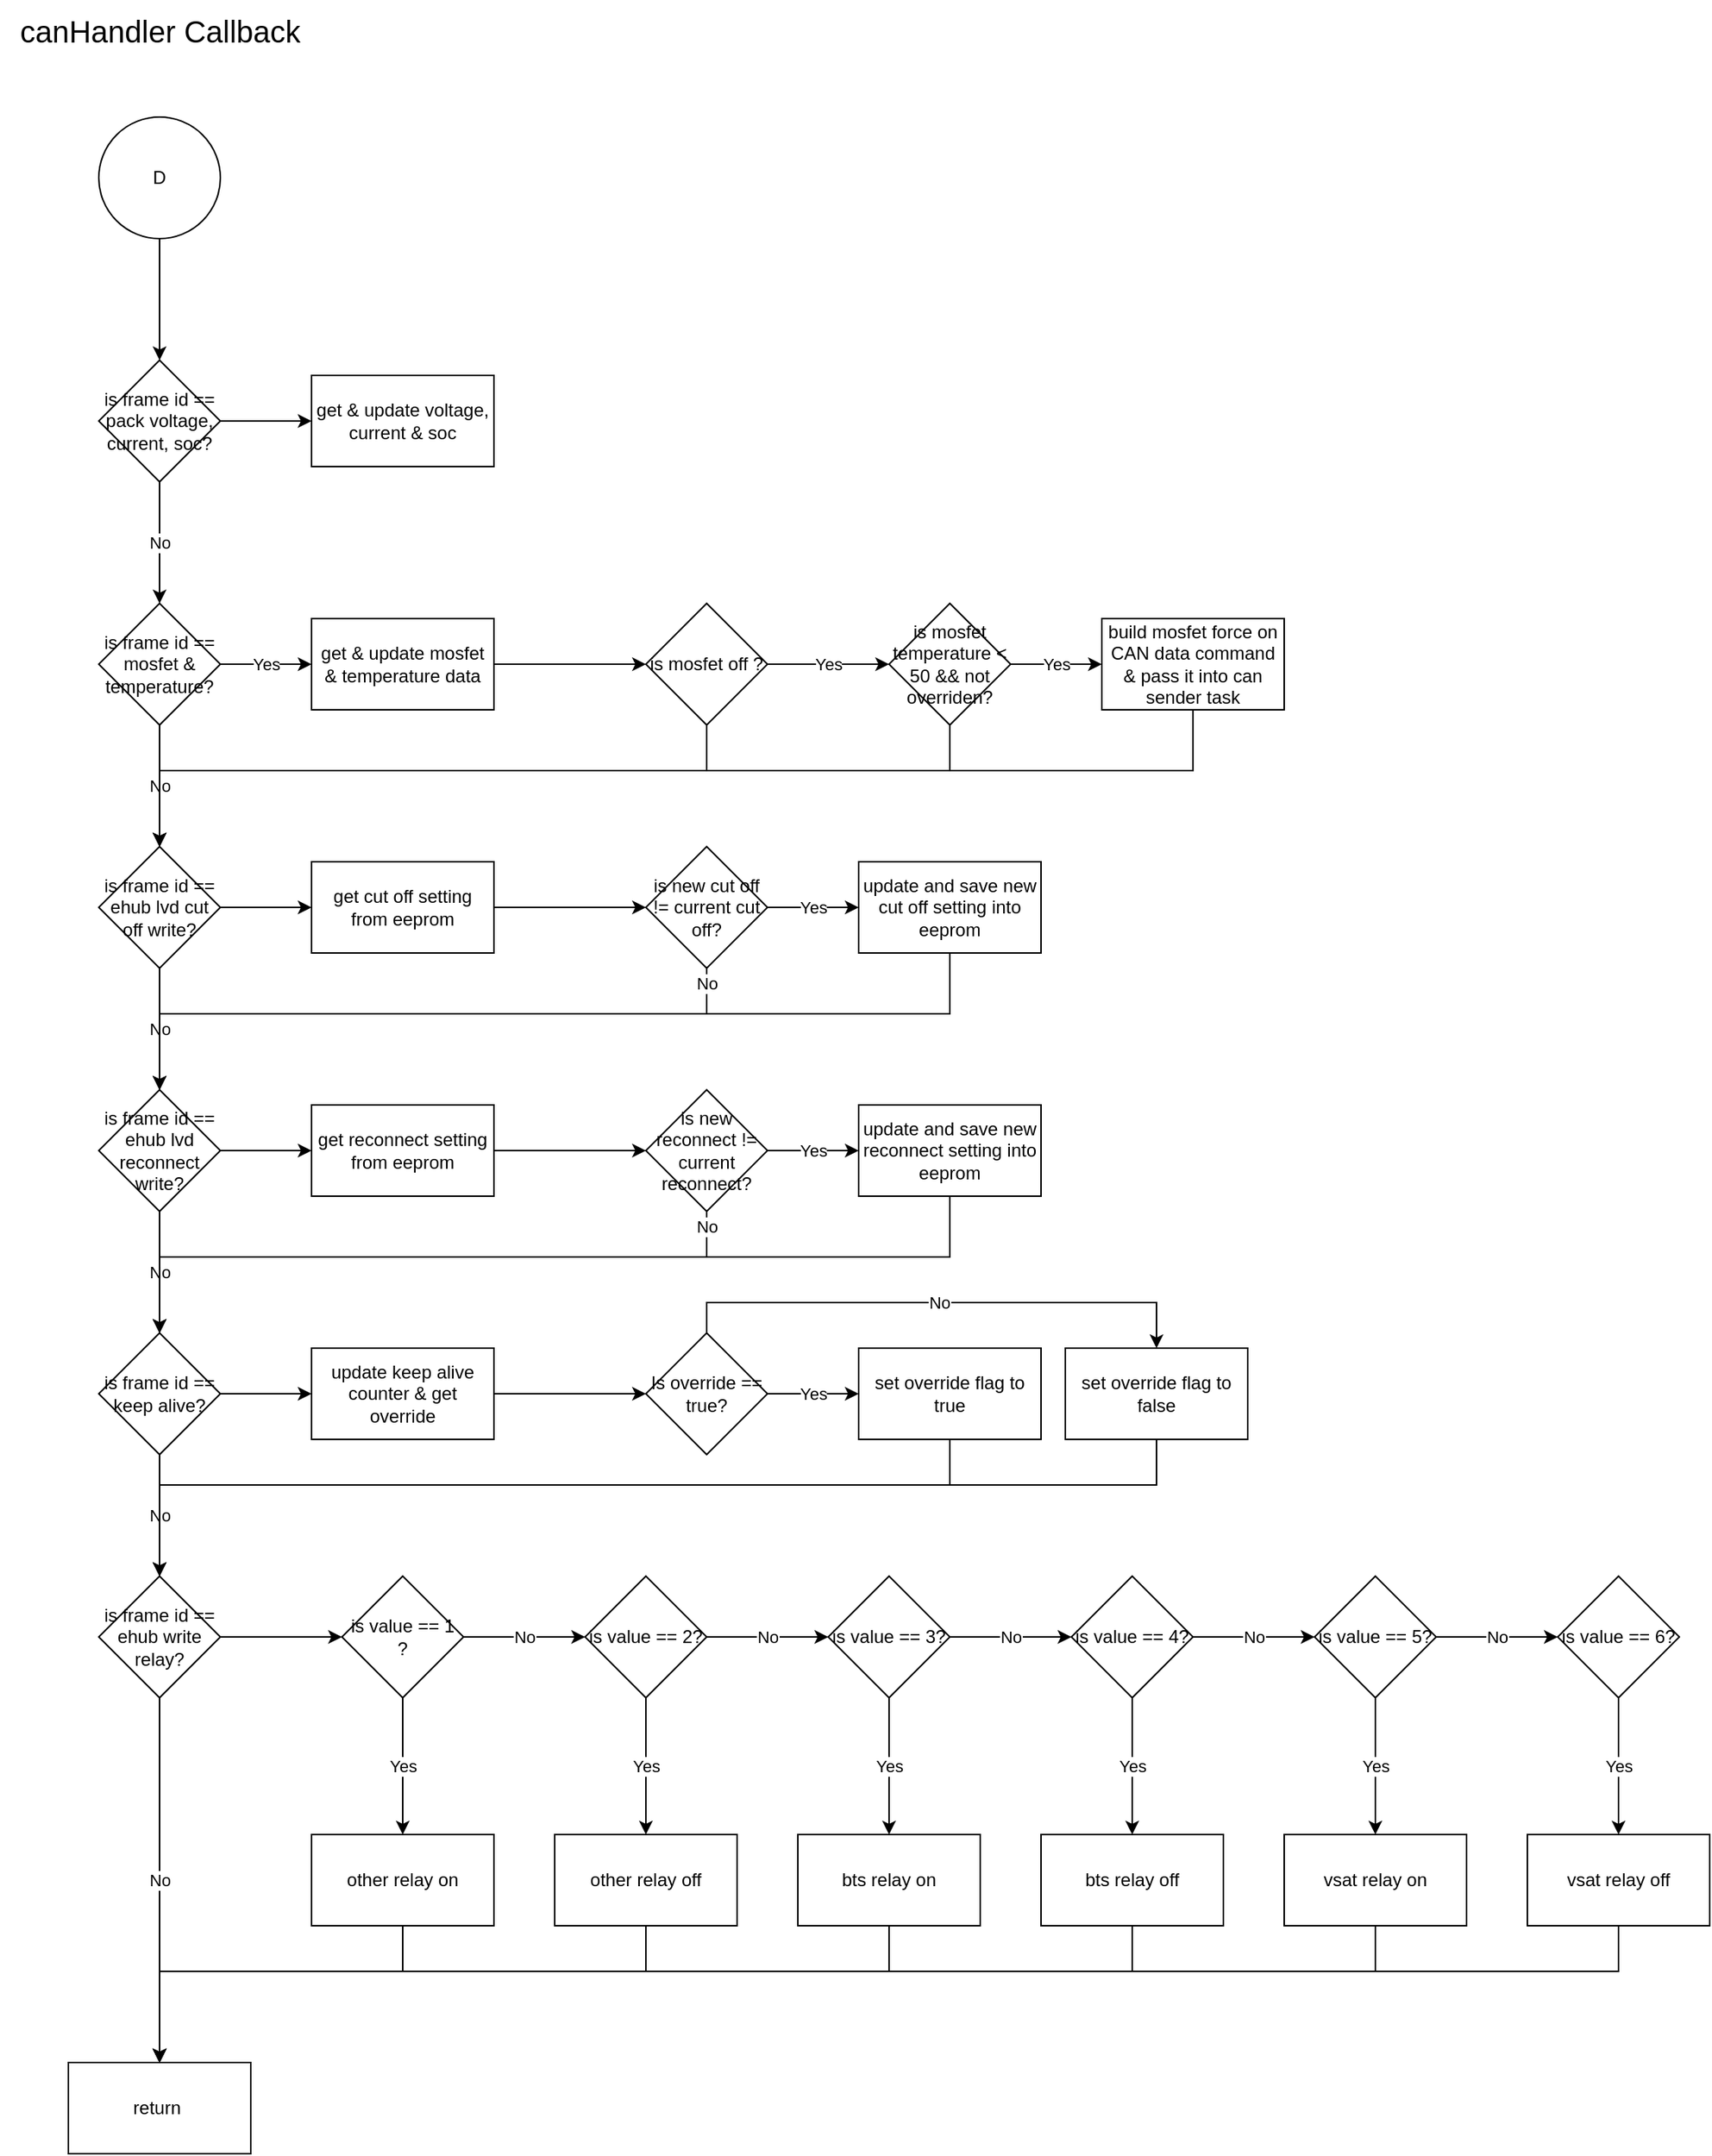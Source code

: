 <mxfile version="21.5.0" type="github">
  <diagram id="C5RBs43oDa-KdzZeNtuy" name="Page-1">
    <mxGraphModel dx="1434" dy="796" grid="1" gridSize="10" guides="1" tooltips="1" connect="1" arrows="1" fold="1" page="1" pageScale="1" pageWidth="827" pageHeight="1169" math="0" shadow="0">
      <root>
        <mxCell id="WIyWlLk6GJQsqaUBKTNV-0" />
        <mxCell id="WIyWlLk6GJQsqaUBKTNV-1" parent="WIyWlLk6GJQsqaUBKTNV-0" />
        <mxCell id="vYt4ddjFMfc2RvCqjBEX-1" value="canHandler Callback" style="text;html=1;align=center;verticalAlign=middle;resizable=0;points=[];autosize=1;strokeColor=none;fillColor=none;fontSize=20;" vertex="1" parent="WIyWlLk6GJQsqaUBKTNV-1">
          <mxGeometry x="309" y="3" width="210" height="40" as="geometry" />
        </mxCell>
        <mxCell id="vYt4ddjFMfc2RvCqjBEX-4" value="" style="edgeStyle=orthogonalEdgeStyle;rounded=0;orthogonalLoop=1;jettySize=auto;html=1;" edge="1" parent="WIyWlLk6GJQsqaUBKTNV-1" source="vYt4ddjFMfc2RvCqjBEX-2" target="vYt4ddjFMfc2RvCqjBEX-3">
          <mxGeometry relative="1" as="geometry" />
        </mxCell>
        <mxCell id="vYt4ddjFMfc2RvCqjBEX-2" value="D" style="ellipse;whiteSpace=wrap;html=1;aspect=fixed;" vertex="1" parent="WIyWlLk6GJQsqaUBKTNV-1">
          <mxGeometry x="374" y="80" width="80" height="80" as="geometry" />
        </mxCell>
        <mxCell id="vYt4ddjFMfc2RvCqjBEX-6" value="No" style="edgeStyle=orthogonalEdgeStyle;rounded=0;orthogonalLoop=1;jettySize=auto;html=1;" edge="1" parent="WIyWlLk6GJQsqaUBKTNV-1" source="vYt4ddjFMfc2RvCqjBEX-3" target="vYt4ddjFMfc2RvCqjBEX-5">
          <mxGeometry relative="1" as="geometry" />
        </mxCell>
        <mxCell id="vYt4ddjFMfc2RvCqjBEX-19" value="" style="edgeStyle=orthogonalEdgeStyle;rounded=0;orthogonalLoop=1;jettySize=auto;html=1;" edge="1" parent="WIyWlLk6GJQsqaUBKTNV-1" source="vYt4ddjFMfc2RvCqjBEX-3" target="vYt4ddjFMfc2RvCqjBEX-18">
          <mxGeometry relative="1" as="geometry" />
        </mxCell>
        <mxCell id="vYt4ddjFMfc2RvCqjBEX-3" value="is frame id == pack voltage, current, soc?" style="rhombus;whiteSpace=wrap;html=1;" vertex="1" parent="WIyWlLk6GJQsqaUBKTNV-1">
          <mxGeometry x="374" y="240" width="80" height="80" as="geometry" />
        </mxCell>
        <mxCell id="vYt4ddjFMfc2RvCqjBEX-8" value="No" style="edgeStyle=orthogonalEdgeStyle;rounded=0;orthogonalLoop=1;jettySize=auto;html=1;" edge="1" parent="WIyWlLk6GJQsqaUBKTNV-1" source="vYt4ddjFMfc2RvCqjBEX-5" target="vYt4ddjFMfc2RvCqjBEX-7">
          <mxGeometry relative="1" as="geometry" />
        </mxCell>
        <mxCell id="vYt4ddjFMfc2RvCqjBEX-25" value="Yes" style="edgeStyle=orthogonalEdgeStyle;rounded=0;orthogonalLoop=1;jettySize=auto;html=1;" edge="1" parent="WIyWlLk6GJQsqaUBKTNV-1" source="vYt4ddjFMfc2RvCqjBEX-5" target="vYt4ddjFMfc2RvCqjBEX-24">
          <mxGeometry relative="1" as="geometry" />
        </mxCell>
        <mxCell id="vYt4ddjFMfc2RvCqjBEX-5" value="is frame id == mosfet &amp;amp; temperature?" style="rhombus;whiteSpace=wrap;html=1;" vertex="1" parent="WIyWlLk6GJQsqaUBKTNV-1">
          <mxGeometry x="374" y="400" width="80" height="80" as="geometry" />
        </mxCell>
        <mxCell id="vYt4ddjFMfc2RvCqjBEX-10" value="No" style="edgeStyle=orthogonalEdgeStyle;rounded=0;orthogonalLoop=1;jettySize=auto;html=1;" edge="1" parent="WIyWlLk6GJQsqaUBKTNV-1" source="vYt4ddjFMfc2RvCqjBEX-7" target="vYt4ddjFMfc2RvCqjBEX-9">
          <mxGeometry relative="1" as="geometry" />
        </mxCell>
        <mxCell id="vYt4ddjFMfc2RvCqjBEX-36" value="" style="edgeStyle=orthogonalEdgeStyle;rounded=0;orthogonalLoop=1;jettySize=auto;html=1;" edge="1" parent="WIyWlLk6GJQsqaUBKTNV-1" source="vYt4ddjFMfc2RvCqjBEX-7" target="vYt4ddjFMfc2RvCqjBEX-35">
          <mxGeometry relative="1" as="geometry" />
        </mxCell>
        <mxCell id="vYt4ddjFMfc2RvCqjBEX-7" value="is frame id == ehub lvd cut off write?" style="rhombus;whiteSpace=wrap;html=1;" vertex="1" parent="WIyWlLk6GJQsqaUBKTNV-1">
          <mxGeometry x="374" y="560" width="80" height="80" as="geometry" />
        </mxCell>
        <mxCell id="vYt4ddjFMfc2RvCqjBEX-12" value="No" style="edgeStyle=orthogonalEdgeStyle;rounded=0;orthogonalLoop=1;jettySize=auto;html=1;" edge="1" parent="WIyWlLk6GJQsqaUBKTNV-1" source="vYt4ddjFMfc2RvCqjBEX-9" target="vYt4ddjFMfc2RvCqjBEX-11">
          <mxGeometry relative="1" as="geometry" />
        </mxCell>
        <mxCell id="vYt4ddjFMfc2RvCqjBEX-44" value="" style="edgeStyle=orthogonalEdgeStyle;rounded=0;orthogonalLoop=1;jettySize=auto;html=1;" edge="1" parent="WIyWlLk6GJQsqaUBKTNV-1" source="vYt4ddjFMfc2RvCqjBEX-9" target="vYt4ddjFMfc2RvCqjBEX-43">
          <mxGeometry relative="1" as="geometry" />
        </mxCell>
        <mxCell id="vYt4ddjFMfc2RvCqjBEX-9" value="is frame id == ehub lvd reconnect write?" style="rhombus;whiteSpace=wrap;html=1;" vertex="1" parent="WIyWlLk6GJQsqaUBKTNV-1">
          <mxGeometry x="374" y="720" width="80" height="80" as="geometry" />
        </mxCell>
        <mxCell id="vYt4ddjFMfc2RvCqjBEX-14" value="No" style="edgeStyle=orthogonalEdgeStyle;rounded=0;orthogonalLoop=1;jettySize=auto;html=1;" edge="1" parent="WIyWlLk6GJQsqaUBKTNV-1" source="vYt4ddjFMfc2RvCqjBEX-11" target="vYt4ddjFMfc2RvCqjBEX-13">
          <mxGeometry relative="1" as="geometry" />
        </mxCell>
        <mxCell id="vYt4ddjFMfc2RvCqjBEX-52" value="" style="edgeStyle=orthogonalEdgeStyle;rounded=0;orthogonalLoop=1;jettySize=auto;html=1;" edge="1" parent="WIyWlLk6GJQsqaUBKTNV-1" source="vYt4ddjFMfc2RvCqjBEX-11" target="vYt4ddjFMfc2RvCqjBEX-51">
          <mxGeometry relative="1" as="geometry" />
        </mxCell>
        <mxCell id="vYt4ddjFMfc2RvCqjBEX-11" value="is frame id == keep alive?" style="rhombus;whiteSpace=wrap;html=1;" vertex="1" parent="WIyWlLk6GJQsqaUBKTNV-1">
          <mxGeometry x="374" y="880" width="80" height="80" as="geometry" />
        </mxCell>
        <mxCell id="vYt4ddjFMfc2RvCqjBEX-17" value="No" style="edgeStyle=orthogonalEdgeStyle;rounded=0;orthogonalLoop=1;jettySize=auto;html=1;" edge="1" parent="WIyWlLk6GJQsqaUBKTNV-1" source="vYt4ddjFMfc2RvCqjBEX-13" target="vYt4ddjFMfc2RvCqjBEX-16">
          <mxGeometry relative="1" as="geometry" />
        </mxCell>
        <mxCell id="vYt4ddjFMfc2RvCqjBEX-66" value="" style="edgeStyle=orthogonalEdgeStyle;rounded=0;orthogonalLoop=1;jettySize=auto;html=1;" edge="1" parent="WIyWlLk6GJQsqaUBKTNV-1" source="vYt4ddjFMfc2RvCqjBEX-13" target="vYt4ddjFMfc2RvCqjBEX-65">
          <mxGeometry relative="1" as="geometry" />
        </mxCell>
        <mxCell id="vYt4ddjFMfc2RvCqjBEX-13" value="is frame id == ehub write relay?" style="rhombus;whiteSpace=wrap;html=1;" vertex="1" parent="WIyWlLk6GJQsqaUBKTNV-1">
          <mxGeometry x="374" y="1040" width="80" height="80" as="geometry" />
        </mxCell>
        <mxCell id="vYt4ddjFMfc2RvCqjBEX-16" value="return&amp;nbsp;" style="whiteSpace=wrap;html=1;" vertex="1" parent="WIyWlLk6GJQsqaUBKTNV-1">
          <mxGeometry x="354" y="1360" width="120" height="60" as="geometry" />
        </mxCell>
        <mxCell id="vYt4ddjFMfc2RvCqjBEX-18" value="get &amp;amp; update voltage, current &amp;amp; soc" style="whiteSpace=wrap;html=1;" vertex="1" parent="WIyWlLk6GJQsqaUBKTNV-1">
          <mxGeometry x="514" y="250" width="120" height="60" as="geometry" />
        </mxCell>
        <mxCell id="vYt4ddjFMfc2RvCqjBEX-27" value="" style="edgeStyle=orthogonalEdgeStyle;rounded=0;orthogonalLoop=1;jettySize=auto;html=1;" edge="1" parent="WIyWlLk6GJQsqaUBKTNV-1" source="vYt4ddjFMfc2RvCqjBEX-24" target="vYt4ddjFMfc2RvCqjBEX-26">
          <mxGeometry relative="1" as="geometry" />
        </mxCell>
        <mxCell id="vYt4ddjFMfc2RvCqjBEX-24" value="get &amp;amp; update mosfet &amp;amp; temperature data" style="whiteSpace=wrap;html=1;" vertex="1" parent="WIyWlLk6GJQsqaUBKTNV-1">
          <mxGeometry x="514" y="410" width="120" height="60" as="geometry" />
        </mxCell>
        <mxCell id="vYt4ddjFMfc2RvCqjBEX-29" value="Yes" style="edgeStyle=orthogonalEdgeStyle;rounded=0;orthogonalLoop=1;jettySize=auto;html=1;" edge="1" parent="WIyWlLk6GJQsqaUBKTNV-1" source="vYt4ddjFMfc2RvCqjBEX-26" target="vYt4ddjFMfc2RvCqjBEX-28">
          <mxGeometry relative="1" as="geometry" />
        </mxCell>
        <mxCell id="vYt4ddjFMfc2RvCqjBEX-33" style="edgeStyle=orthogonalEdgeStyle;rounded=0;orthogonalLoop=1;jettySize=auto;html=1;entryX=0.5;entryY=0;entryDx=0;entryDy=0;" edge="1" parent="WIyWlLk6GJQsqaUBKTNV-1" source="vYt4ddjFMfc2RvCqjBEX-26" target="vYt4ddjFMfc2RvCqjBEX-7">
          <mxGeometry relative="1" as="geometry">
            <Array as="points">
              <mxPoint x="774" y="510" />
              <mxPoint x="414" y="510" />
            </Array>
          </mxGeometry>
        </mxCell>
        <mxCell id="vYt4ddjFMfc2RvCqjBEX-26" value="is mosfet off ?" style="rhombus;whiteSpace=wrap;html=1;" vertex="1" parent="WIyWlLk6GJQsqaUBKTNV-1">
          <mxGeometry x="734" y="400" width="80" height="80" as="geometry" />
        </mxCell>
        <mxCell id="vYt4ddjFMfc2RvCqjBEX-31" value="Yes" style="edgeStyle=orthogonalEdgeStyle;rounded=0;orthogonalLoop=1;jettySize=auto;html=1;" edge="1" parent="WIyWlLk6GJQsqaUBKTNV-1" source="vYt4ddjFMfc2RvCqjBEX-28" target="vYt4ddjFMfc2RvCqjBEX-30">
          <mxGeometry relative="1" as="geometry" />
        </mxCell>
        <mxCell id="vYt4ddjFMfc2RvCqjBEX-34" style="edgeStyle=orthogonalEdgeStyle;rounded=0;orthogonalLoop=1;jettySize=auto;html=1;exitX=0.5;exitY=1;exitDx=0;exitDy=0;entryX=0.5;entryY=0;entryDx=0;entryDy=0;" edge="1" parent="WIyWlLk6GJQsqaUBKTNV-1" source="vYt4ddjFMfc2RvCqjBEX-28" target="vYt4ddjFMfc2RvCqjBEX-7">
          <mxGeometry relative="1" as="geometry">
            <Array as="points">
              <mxPoint x="934" y="510" />
              <mxPoint x="414" y="510" />
            </Array>
          </mxGeometry>
        </mxCell>
        <mxCell id="vYt4ddjFMfc2RvCqjBEX-28" value="is mosfet temperature &amp;lt; 50 &amp;amp;&amp;amp; not overriden?" style="rhombus;whiteSpace=wrap;html=1;" vertex="1" parent="WIyWlLk6GJQsqaUBKTNV-1">
          <mxGeometry x="894" y="400" width="80" height="80" as="geometry" />
        </mxCell>
        <mxCell id="vYt4ddjFMfc2RvCqjBEX-32" style="edgeStyle=orthogonalEdgeStyle;rounded=0;orthogonalLoop=1;jettySize=auto;html=1;entryX=0.5;entryY=0;entryDx=0;entryDy=0;" edge="1" parent="WIyWlLk6GJQsqaUBKTNV-1" source="vYt4ddjFMfc2RvCqjBEX-30" target="vYt4ddjFMfc2RvCqjBEX-7">
          <mxGeometry relative="1" as="geometry">
            <Array as="points">
              <mxPoint x="1094" y="510" />
              <mxPoint x="414" y="510" />
            </Array>
          </mxGeometry>
        </mxCell>
        <mxCell id="vYt4ddjFMfc2RvCqjBEX-30" value="build mosfet force on CAN data command &amp;amp; pass it into can sender task" style="whiteSpace=wrap;html=1;" vertex="1" parent="WIyWlLk6GJQsqaUBKTNV-1">
          <mxGeometry x="1034" y="410" width="120" height="60" as="geometry" />
        </mxCell>
        <mxCell id="vYt4ddjFMfc2RvCqjBEX-38" value="" style="edgeStyle=orthogonalEdgeStyle;rounded=0;orthogonalLoop=1;jettySize=auto;html=1;" edge="1" parent="WIyWlLk6GJQsqaUBKTNV-1" source="vYt4ddjFMfc2RvCqjBEX-35" target="vYt4ddjFMfc2RvCqjBEX-37">
          <mxGeometry relative="1" as="geometry" />
        </mxCell>
        <mxCell id="vYt4ddjFMfc2RvCqjBEX-35" value="get cut off setting from eeprom" style="whiteSpace=wrap;html=1;" vertex="1" parent="WIyWlLk6GJQsqaUBKTNV-1">
          <mxGeometry x="514" y="570" width="120" height="60" as="geometry" />
        </mxCell>
        <mxCell id="vYt4ddjFMfc2RvCqjBEX-40" value="Yes" style="edgeStyle=orthogonalEdgeStyle;rounded=0;orthogonalLoop=1;jettySize=auto;html=1;" edge="1" parent="WIyWlLk6GJQsqaUBKTNV-1" source="vYt4ddjFMfc2RvCqjBEX-37" target="vYt4ddjFMfc2RvCqjBEX-39">
          <mxGeometry relative="1" as="geometry" />
        </mxCell>
        <mxCell id="vYt4ddjFMfc2RvCqjBEX-41" value="No" style="edgeStyle=orthogonalEdgeStyle;rounded=0;orthogonalLoop=1;jettySize=auto;html=1;entryX=0.5;entryY=0;entryDx=0;entryDy=0;" edge="1" parent="WIyWlLk6GJQsqaUBKTNV-1" source="vYt4ddjFMfc2RvCqjBEX-37" target="vYt4ddjFMfc2RvCqjBEX-9">
          <mxGeometry x="-0.955" relative="1" as="geometry">
            <Array as="points">
              <mxPoint x="774" y="670" />
              <mxPoint x="414" y="670" />
            </Array>
            <mxPoint as="offset" />
          </mxGeometry>
        </mxCell>
        <mxCell id="vYt4ddjFMfc2RvCqjBEX-37" value="is new cut off != current cut off?" style="rhombus;whiteSpace=wrap;html=1;" vertex="1" parent="WIyWlLk6GJQsqaUBKTNV-1">
          <mxGeometry x="734" y="560" width="80" height="80" as="geometry" />
        </mxCell>
        <mxCell id="vYt4ddjFMfc2RvCqjBEX-42" style="edgeStyle=orthogonalEdgeStyle;rounded=0;orthogonalLoop=1;jettySize=auto;html=1;entryX=0.5;entryY=0;entryDx=0;entryDy=0;" edge="1" parent="WIyWlLk6GJQsqaUBKTNV-1" source="vYt4ddjFMfc2RvCqjBEX-39" target="vYt4ddjFMfc2RvCqjBEX-9">
          <mxGeometry relative="1" as="geometry">
            <Array as="points">
              <mxPoint x="934" y="670" />
              <mxPoint x="414" y="670" />
            </Array>
          </mxGeometry>
        </mxCell>
        <mxCell id="vYt4ddjFMfc2RvCqjBEX-39" value="update and save new cut off setting into eeprom" style="whiteSpace=wrap;html=1;" vertex="1" parent="WIyWlLk6GJQsqaUBKTNV-1">
          <mxGeometry x="874" y="570" width="120" height="60" as="geometry" />
        </mxCell>
        <mxCell id="vYt4ddjFMfc2RvCqjBEX-46" value="" style="edgeStyle=orthogonalEdgeStyle;rounded=0;orthogonalLoop=1;jettySize=auto;html=1;" edge="1" parent="WIyWlLk6GJQsqaUBKTNV-1" source="vYt4ddjFMfc2RvCqjBEX-43" target="vYt4ddjFMfc2RvCqjBEX-45">
          <mxGeometry relative="1" as="geometry" />
        </mxCell>
        <mxCell id="vYt4ddjFMfc2RvCqjBEX-43" value="get reconnect setting from eeprom" style="whiteSpace=wrap;html=1;" vertex="1" parent="WIyWlLk6GJQsqaUBKTNV-1">
          <mxGeometry x="514" y="730" width="120" height="60" as="geometry" />
        </mxCell>
        <mxCell id="vYt4ddjFMfc2RvCqjBEX-48" value="Yes" style="edgeStyle=orthogonalEdgeStyle;rounded=0;orthogonalLoop=1;jettySize=auto;html=1;" edge="1" parent="WIyWlLk6GJQsqaUBKTNV-1" source="vYt4ddjFMfc2RvCqjBEX-45" target="vYt4ddjFMfc2RvCqjBEX-47">
          <mxGeometry relative="1" as="geometry" />
        </mxCell>
        <mxCell id="vYt4ddjFMfc2RvCqjBEX-49" value="No" style="edgeStyle=orthogonalEdgeStyle;rounded=0;orthogonalLoop=1;jettySize=auto;html=1;entryX=0.5;entryY=0;entryDx=0;entryDy=0;" edge="1" parent="WIyWlLk6GJQsqaUBKTNV-1" source="vYt4ddjFMfc2RvCqjBEX-45" target="vYt4ddjFMfc2RvCqjBEX-11">
          <mxGeometry x="-0.955" relative="1" as="geometry">
            <Array as="points">
              <mxPoint x="774" y="830" />
              <mxPoint x="414" y="830" />
            </Array>
            <mxPoint as="offset" />
          </mxGeometry>
        </mxCell>
        <mxCell id="vYt4ddjFMfc2RvCqjBEX-45" value="is new reconnect != current reconnect?" style="rhombus;whiteSpace=wrap;html=1;" vertex="1" parent="WIyWlLk6GJQsqaUBKTNV-1">
          <mxGeometry x="734" y="720" width="80" height="80" as="geometry" />
        </mxCell>
        <mxCell id="vYt4ddjFMfc2RvCqjBEX-50" style="edgeStyle=orthogonalEdgeStyle;rounded=0;orthogonalLoop=1;jettySize=auto;html=1;entryX=0.5;entryY=0;entryDx=0;entryDy=0;" edge="1" parent="WIyWlLk6GJQsqaUBKTNV-1" source="vYt4ddjFMfc2RvCqjBEX-47" target="vYt4ddjFMfc2RvCqjBEX-11">
          <mxGeometry relative="1" as="geometry">
            <Array as="points">
              <mxPoint x="934" y="830" />
              <mxPoint x="414" y="830" />
            </Array>
          </mxGeometry>
        </mxCell>
        <mxCell id="vYt4ddjFMfc2RvCqjBEX-47" value="update and save new reconnect setting into eeprom" style="whiteSpace=wrap;html=1;" vertex="1" parent="WIyWlLk6GJQsqaUBKTNV-1">
          <mxGeometry x="874" y="730" width="120" height="60" as="geometry" />
        </mxCell>
        <mxCell id="vYt4ddjFMfc2RvCqjBEX-54" value="" style="edgeStyle=orthogonalEdgeStyle;rounded=0;orthogonalLoop=1;jettySize=auto;html=1;" edge="1" parent="WIyWlLk6GJQsqaUBKTNV-1" source="vYt4ddjFMfc2RvCqjBEX-51" target="vYt4ddjFMfc2RvCqjBEX-53">
          <mxGeometry relative="1" as="geometry" />
        </mxCell>
        <mxCell id="vYt4ddjFMfc2RvCqjBEX-51" value="update keep alive counter &amp;amp; get override" style="whiteSpace=wrap;html=1;" vertex="1" parent="WIyWlLk6GJQsqaUBKTNV-1">
          <mxGeometry x="514" y="890" width="120" height="60" as="geometry" />
        </mxCell>
        <mxCell id="vYt4ddjFMfc2RvCqjBEX-56" value="Yes" style="edgeStyle=orthogonalEdgeStyle;rounded=0;orthogonalLoop=1;jettySize=auto;html=1;" edge="1" parent="WIyWlLk6GJQsqaUBKTNV-1" source="vYt4ddjFMfc2RvCqjBEX-53" target="vYt4ddjFMfc2RvCqjBEX-55">
          <mxGeometry relative="1" as="geometry" />
        </mxCell>
        <mxCell id="vYt4ddjFMfc2RvCqjBEX-61" value="No" style="edgeStyle=orthogonalEdgeStyle;rounded=0;orthogonalLoop=1;jettySize=auto;html=1;exitX=0.5;exitY=0;exitDx=0;exitDy=0;entryX=0.5;entryY=0;entryDx=0;entryDy=0;" edge="1" parent="WIyWlLk6GJQsqaUBKTNV-1" source="vYt4ddjFMfc2RvCqjBEX-53" target="vYt4ddjFMfc2RvCqjBEX-60">
          <mxGeometry relative="1" as="geometry" />
        </mxCell>
        <mxCell id="vYt4ddjFMfc2RvCqjBEX-53" value="Is override == true?" style="rhombus;whiteSpace=wrap;html=1;" vertex="1" parent="WIyWlLk6GJQsqaUBKTNV-1">
          <mxGeometry x="734" y="880" width="80" height="80" as="geometry" />
        </mxCell>
        <mxCell id="vYt4ddjFMfc2RvCqjBEX-63" style="edgeStyle=orthogonalEdgeStyle;rounded=0;orthogonalLoop=1;jettySize=auto;html=1;entryX=0.5;entryY=0;entryDx=0;entryDy=0;" edge="1" parent="WIyWlLk6GJQsqaUBKTNV-1" source="vYt4ddjFMfc2RvCqjBEX-55" target="vYt4ddjFMfc2RvCqjBEX-13">
          <mxGeometry relative="1" as="geometry">
            <Array as="points">
              <mxPoint x="934" y="980" />
              <mxPoint x="414" y="980" />
            </Array>
          </mxGeometry>
        </mxCell>
        <mxCell id="vYt4ddjFMfc2RvCqjBEX-55" value="set override flag to true" style="whiteSpace=wrap;html=1;" vertex="1" parent="WIyWlLk6GJQsqaUBKTNV-1">
          <mxGeometry x="874" y="890" width="120" height="60" as="geometry" />
        </mxCell>
        <mxCell id="vYt4ddjFMfc2RvCqjBEX-64" style="edgeStyle=orthogonalEdgeStyle;rounded=0;orthogonalLoop=1;jettySize=auto;html=1;entryX=0.5;entryY=0;entryDx=0;entryDy=0;" edge="1" parent="WIyWlLk6GJQsqaUBKTNV-1" source="vYt4ddjFMfc2RvCqjBEX-60" target="vYt4ddjFMfc2RvCqjBEX-13">
          <mxGeometry relative="1" as="geometry">
            <Array as="points">
              <mxPoint x="1070" y="980" />
              <mxPoint x="414" y="980" />
            </Array>
          </mxGeometry>
        </mxCell>
        <mxCell id="vYt4ddjFMfc2RvCqjBEX-60" value="set override flag to false" style="rounded=0;whiteSpace=wrap;html=1;" vertex="1" parent="WIyWlLk6GJQsqaUBKTNV-1">
          <mxGeometry x="1010" y="890" width="120" height="60" as="geometry" />
        </mxCell>
        <mxCell id="vYt4ddjFMfc2RvCqjBEX-68" value="No" style="edgeStyle=orthogonalEdgeStyle;rounded=0;orthogonalLoop=1;jettySize=auto;html=1;" edge="1" parent="WIyWlLk6GJQsqaUBKTNV-1" source="vYt4ddjFMfc2RvCqjBEX-65" target="vYt4ddjFMfc2RvCqjBEX-67">
          <mxGeometry relative="1" as="geometry" />
        </mxCell>
        <mxCell id="vYt4ddjFMfc2RvCqjBEX-78" value="Yes" style="edgeStyle=orthogonalEdgeStyle;rounded=0;orthogonalLoop=1;jettySize=auto;html=1;" edge="1" parent="WIyWlLk6GJQsqaUBKTNV-1" source="vYt4ddjFMfc2RvCqjBEX-65" target="vYt4ddjFMfc2RvCqjBEX-77">
          <mxGeometry relative="1" as="geometry" />
        </mxCell>
        <mxCell id="vYt4ddjFMfc2RvCqjBEX-65" value="is value == 1 ?" style="rhombus;whiteSpace=wrap;html=1;" vertex="1" parent="WIyWlLk6GJQsqaUBKTNV-1">
          <mxGeometry x="534" y="1040" width="80" height="80" as="geometry" />
        </mxCell>
        <mxCell id="vYt4ddjFMfc2RvCqjBEX-70" value="No" style="edgeStyle=orthogonalEdgeStyle;rounded=0;orthogonalLoop=1;jettySize=auto;html=1;" edge="1" parent="WIyWlLk6GJQsqaUBKTNV-1" source="vYt4ddjFMfc2RvCqjBEX-67" target="vYt4ddjFMfc2RvCqjBEX-69">
          <mxGeometry relative="1" as="geometry" />
        </mxCell>
        <mxCell id="vYt4ddjFMfc2RvCqjBEX-80" value="Yes" style="edgeStyle=orthogonalEdgeStyle;rounded=0;orthogonalLoop=1;jettySize=auto;html=1;" edge="1" parent="WIyWlLk6GJQsqaUBKTNV-1" source="vYt4ddjFMfc2RvCqjBEX-67" target="vYt4ddjFMfc2RvCqjBEX-79">
          <mxGeometry relative="1" as="geometry" />
        </mxCell>
        <mxCell id="vYt4ddjFMfc2RvCqjBEX-67" value="is value == 2?" style="rhombus;whiteSpace=wrap;html=1;" vertex="1" parent="WIyWlLk6GJQsqaUBKTNV-1">
          <mxGeometry x="694" y="1040" width="80" height="80" as="geometry" />
        </mxCell>
        <mxCell id="vYt4ddjFMfc2RvCqjBEX-72" value="No" style="edgeStyle=orthogonalEdgeStyle;rounded=0;orthogonalLoop=1;jettySize=auto;html=1;" edge="1" parent="WIyWlLk6GJQsqaUBKTNV-1" source="vYt4ddjFMfc2RvCqjBEX-69" target="vYt4ddjFMfc2RvCqjBEX-71">
          <mxGeometry relative="1" as="geometry" />
        </mxCell>
        <mxCell id="vYt4ddjFMfc2RvCqjBEX-82" value="Yes" style="edgeStyle=orthogonalEdgeStyle;rounded=0;orthogonalLoop=1;jettySize=auto;html=1;" edge="1" parent="WIyWlLk6GJQsqaUBKTNV-1" source="vYt4ddjFMfc2RvCqjBEX-69" target="vYt4ddjFMfc2RvCqjBEX-81">
          <mxGeometry relative="1" as="geometry" />
        </mxCell>
        <mxCell id="vYt4ddjFMfc2RvCqjBEX-69" value="is value == 3?" style="rhombus;whiteSpace=wrap;html=1;" vertex="1" parent="WIyWlLk6GJQsqaUBKTNV-1">
          <mxGeometry x="854" y="1040" width="80" height="80" as="geometry" />
        </mxCell>
        <mxCell id="vYt4ddjFMfc2RvCqjBEX-74" value="No" style="edgeStyle=orthogonalEdgeStyle;rounded=0;orthogonalLoop=1;jettySize=auto;html=1;" edge="1" parent="WIyWlLk6GJQsqaUBKTNV-1" source="vYt4ddjFMfc2RvCqjBEX-71" target="vYt4ddjFMfc2RvCqjBEX-73">
          <mxGeometry relative="1" as="geometry" />
        </mxCell>
        <mxCell id="vYt4ddjFMfc2RvCqjBEX-84" value="Yes" style="edgeStyle=orthogonalEdgeStyle;rounded=0;orthogonalLoop=1;jettySize=auto;html=1;" edge="1" parent="WIyWlLk6GJQsqaUBKTNV-1" source="vYt4ddjFMfc2RvCqjBEX-71" target="vYt4ddjFMfc2RvCqjBEX-83">
          <mxGeometry relative="1" as="geometry" />
        </mxCell>
        <mxCell id="vYt4ddjFMfc2RvCqjBEX-71" value="is value == 4?" style="rhombus;whiteSpace=wrap;html=1;" vertex="1" parent="WIyWlLk6GJQsqaUBKTNV-1">
          <mxGeometry x="1014" y="1040" width="80" height="80" as="geometry" />
        </mxCell>
        <mxCell id="vYt4ddjFMfc2RvCqjBEX-76" value="No" style="edgeStyle=orthogonalEdgeStyle;rounded=0;orthogonalLoop=1;jettySize=auto;html=1;" edge="1" parent="WIyWlLk6GJQsqaUBKTNV-1" source="vYt4ddjFMfc2RvCqjBEX-73" target="vYt4ddjFMfc2RvCqjBEX-75">
          <mxGeometry relative="1" as="geometry" />
        </mxCell>
        <mxCell id="vYt4ddjFMfc2RvCqjBEX-86" value="Yes" style="edgeStyle=orthogonalEdgeStyle;rounded=0;orthogonalLoop=1;jettySize=auto;html=1;" edge="1" parent="WIyWlLk6GJQsqaUBKTNV-1" source="vYt4ddjFMfc2RvCqjBEX-73" target="vYt4ddjFMfc2RvCqjBEX-85">
          <mxGeometry relative="1" as="geometry" />
        </mxCell>
        <mxCell id="vYt4ddjFMfc2RvCqjBEX-73" value="is value == 5?" style="rhombus;whiteSpace=wrap;html=1;" vertex="1" parent="WIyWlLk6GJQsqaUBKTNV-1">
          <mxGeometry x="1174" y="1040" width="80" height="80" as="geometry" />
        </mxCell>
        <mxCell id="vYt4ddjFMfc2RvCqjBEX-88" value="Yes" style="edgeStyle=orthogonalEdgeStyle;rounded=0;orthogonalLoop=1;jettySize=auto;html=1;" edge="1" parent="WIyWlLk6GJQsqaUBKTNV-1" source="vYt4ddjFMfc2RvCqjBEX-75" target="vYt4ddjFMfc2RvCqjBEX-87">
          <mxGeometry relative="1" as="geometry" />
        </mxCell>
        <mxCell id="vYt4ddjFMfc2RvCqjBEX-75" value="is value == 6?" style="rhombus;whiteSpace=wrap;html=1;" vertex="1" parent="WIyWlLk6GJQsqaUBKTNV-1">
          <mxGeometry x="1334" y="1040" width="80" height="80" as="geometry" />
        </mxCell>
        <mxCell id="vYt4ddjFMfc2RvCqjBEX-89" style="edgeStyle=orthogonalEdgeStyle;rounded=0;orthogonalLoop=1;jettySize=auto;html=1;entryX=0.5;entryY=0;entryDx=0;entryDy=0;" edge="1" parent="WIyWlLk6GJQsqaUBKTNV-1" source="vYt4ddjFMfc2RvCqjBEX-77" target="vYt4ddjFMfc2RvCqjBEX-16">
          <mxGeometry relative="1" as="geometry">
            <Array as="points">
              <mxPoint x="574" y="1300" />
              <mxPoint x="414" y="1300" />
            </Array>
          </mxGeometry>
        </mxCell>
        <mxCell id="vYt4ddjFMfc2RvCqjBEX-77" value="other relay on" style="whiteSpace=wrap;html=1;" vertex="1" parent="WIyWlLk6GJQsqaUBKTNV-1">
          <mxGeometry x="514" y="1210" width="120" height="60" as="geometry" />
        </mxCell>
        <mxCell id="vYt4ddjFMfc2RvCqjBEX-90" style="edgeStyle=orthogonalEdgeStyle;rounded=0;orthogonalLoop=1;jettySize=auto;html=1;entryX=0.5;entryY=0;entryDx=0;entryDy=0;" edge="1" parent="WIyWlLk6GJQsqaUBKTNV-1" source="vYt4ddjFMfc2RvCqjBEX-79" target="vYt4ddjFMfc2RvCqjBEX-16">
          <mxGeometry relative="1" as="geometry">
            <Array as="points">
              <mxPoint x="734" y="1300" />
              <mxPoint x="414" y="1300" />
            </Array>
          </mxGeometry>
        </mxCell>
        <mxCell id="vYt4ddjFMfc2RvCqjBEX-79" value="other relay off" style="whiteSpace=wrap;html=1;" vertex="1" parent="WIyWlLk6GJQsqaUBKTNV-1">
          <mxGeometry x="674" y="1210" width="120" height="60" as="geometry" />
        </mxCell>
        <mxCell id="vYt4ddjFMfc2RvCqjBEX-91" style="edgeStyle=orthogonalEdgeStyle;rounded=0;orthogonalLoop=1;jettySize=auto;html=1;entryX=0.5;entryY=0;entryDx=0;entryDy=0;" edge="1" parent="WIyWlLk6GJQsqaUBKTNV-1" source="vYt4ddjFMfc2RvCqjBEX-81" target="vYt4ddjFMfc2RvCqjBEX-16">
          <mxGeometry relative="1" as="geometry">
            <Array as="points">
              <mxPoint x="894" y="1300" />
              <mxPoint x="414" y="1300" />
            </Array>
          </mxGeometry>
        </mxCell>
        <mxCell id="vYt4ddjFMfc2RvCqjBEX-81" value="bts relay on" style="whiteSpace=wrap;html=1;" vertex="1" parent="WIyWlLk6GJQsqaUBKTNV-1">
          <mxGeometry x="834" y="1210" width="120" height="60" as="geometry" />
        </mxCell>
        <mxCell id="vYt4ddjFMfc2RvCqjBEX-92" style="edgeStyle=orthogonalEdgeStyle;rounded=0;orthogonalLoop=1;jettySize=auto;html=1;entryX=0.5;entryY=0;entryDx=0;entryDy=0;" edge="1" parent="WIyWlLk6GJQsqaUBKTNV-1" source="vYt4ddjFMfc2RvCqjBEX-83" target="vYt4ddjFMfc2RvCqjBEX-16">
          <mxGeometry relative="1" as="geometry">
            <Array as="points">
              <mxPoint x="1054" y="1300" />
              <mxPoint x="414" y="1300" />
            </Array>
          </mxGeometry>
        </mxCell>
        <mxCell id="vYt4ddjFMfc2RvCqjBEX-83" value="bts relay off" style="whiteSpace=wrap;html=1;" vertex="1" parent="WIyWlLk6GJQsqaUBKTNV-1">
          <mxGeometry x="994" y="1210" width="120" height="60" as="geometry" />
        </mxCell>
        <mxCell id="vYt4ddjFMfc2RvCqjBEX-93" style="edgeStyle=orthogonalEdgeStyle;rounded=0;orthogonalLoop=1;jettySize=auto;html=1;entryX=0.5;entryY=0;entryDx=0;entryDy=0;" edge="1" parent="WIyWlLk6GJQsqaUBKTNV-1" source="vYt4ddjFMfc2RvCqjBEX-85" target="vYt4ddjFMfc2RvCqjBEX-16">
          <mxGeometry relative="1" as="geometry">
            <Array as="points">
              <mxPoint x="1214" y="1300" />
              <mxPoint x="414" y="1300" />
            </Array>
          </mxGeometry>
        </mxCell>
        <mxCell id="vYt4ddjFMfc2RvCqjBEX-85" value="vsat relay on" style="whiteSpace=wrap;html=1;" vertex="1" parent="WIyWlLk6GJQsqaUBKTNV-1">
          <mxGeometry x="1154" y="1210" width="120" height="60" as="geometry" />
        </mxCell>
        <mxCell id="vYt4ddjFMfc2RvCqjBEX-94" style="edgeStyle=orthogonalEdgeStyle;rounded=0;orthogonalLoop=1;jettySize=auto;html=1;entryX=0.5;entryY=0;entryDx=0;entryDy=0;" edge="1" parent="WIyWlLk6GJQsqaUBKTNV-1" source="vYt4ddjFMfc2RvCqjBEX-87" target="vYt4ddjFMfc2RvCqjBEX-16">
          <mxGeometry relative="1" as="geometry">
            <Array as="points">
              <mxPoint x="1374" y="1300" />
              <mxPoint x="414" y="1300" />
            </Array>
          </mxGeometry>
        </mxCell>
        <mxCell id="vYt4ddjFMfc2RvCqjBEX-87" value="vsat relay off" style="whiteSpace=wrap;html=1;" vertex="1" parent="WIyWlLk6GJQsqaUBKTNV-1">
          <mxGeometry x="1314" y="1210" width="120" height="60" as="geometry" />
        </mxCell>
      </root>
    </mxGraphModel>
  </diagram>
</mxfile>
